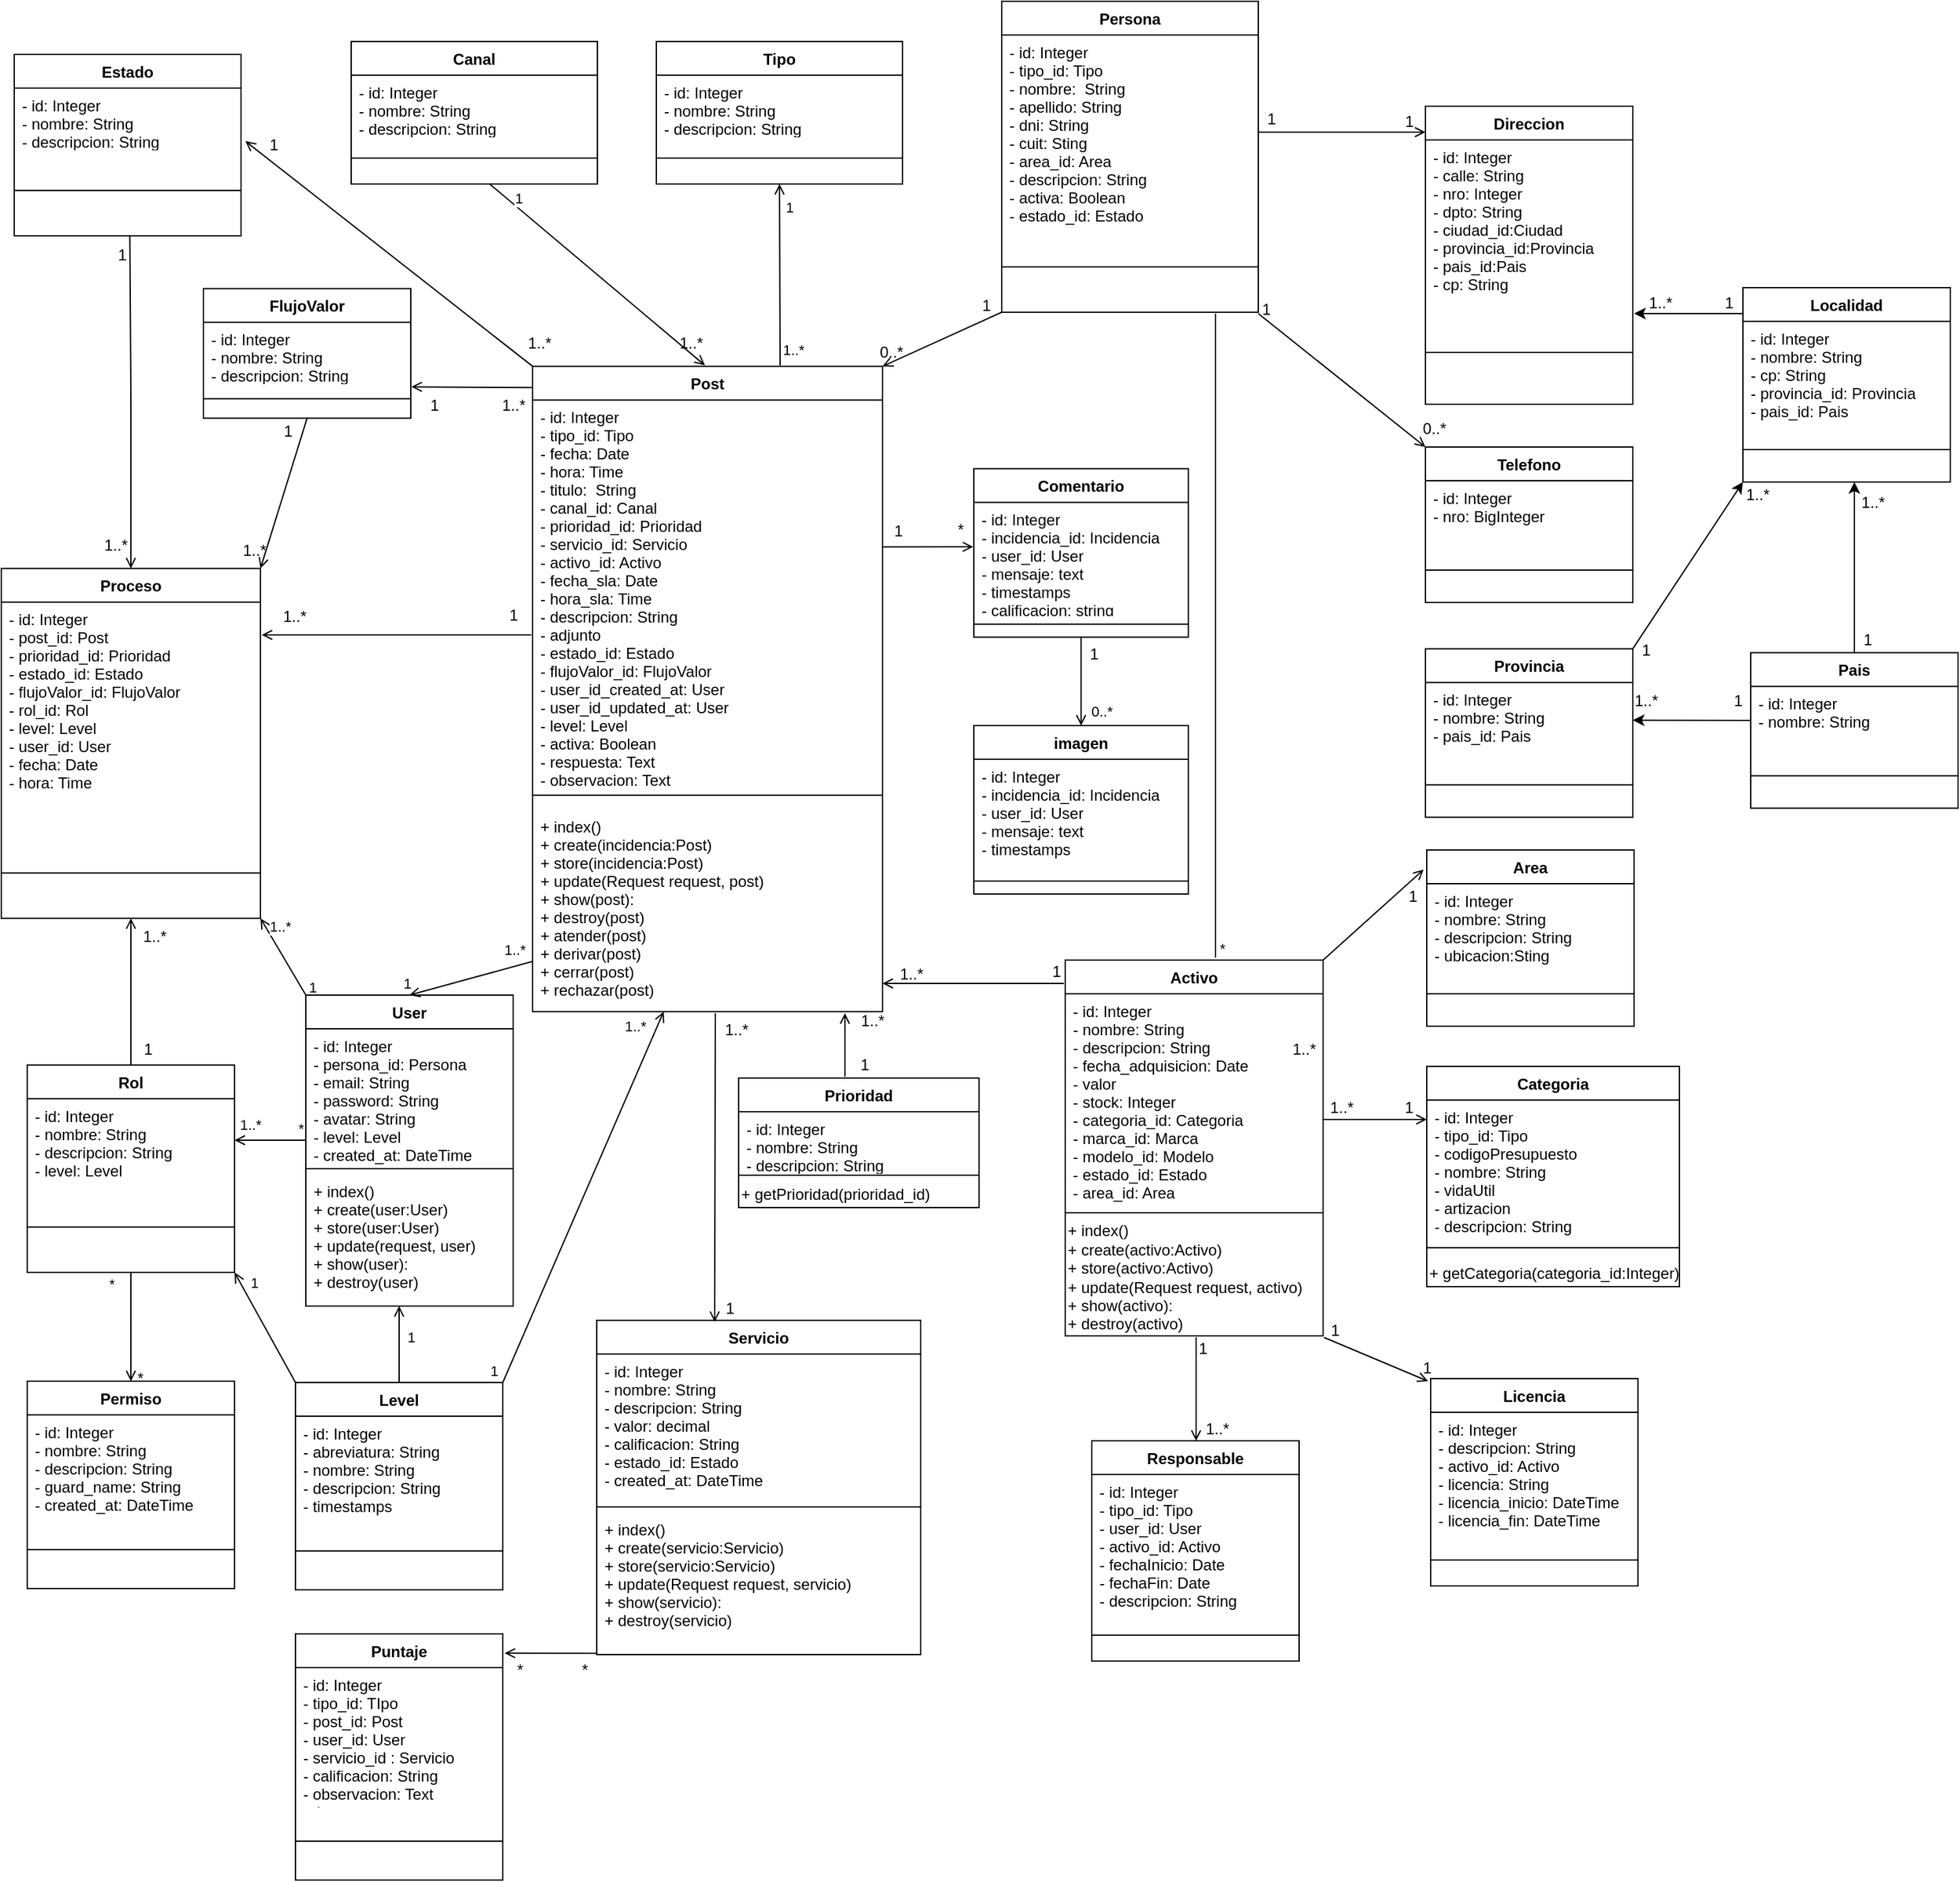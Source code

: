 <mxfile>
    <diagram id="J_rNDprV9xanQurE0vA5" name="DCD-01">
        <mxGraphModel dx="912" dy="5167" grid="1" gridSize="10" guides="1" tooltips="1" connect="1" arrows="1" fold="1" page="1" pageScale="1" pageWidth="827" pageHeight="1169" math="0" shadow="0">
            <root>
                <mxCell id="0"/>
                <mxCell id="1" parent="0"/>
                <mxCell id="97" style="edgeStyle=none;html=1;startArrow=none;startFill=0;endArrow=open;endFill=0;" parent="1" edge="1">
                    <mxGeometry relative="1" as="geometry">
                        <mxPoint x="419" y="-3212" as="sourcePoint"/>
                        <mxPoint x="211" y="-3212" as="targetPoint"/>
                    </mxGeometry>
                </mxCell>
                <mxCell id="268" style="edgeStyle=none;html=1;endArrow=open;endFill=0;" parent="1" edge="1">
                    <mxGeometry relative="1" as="geometry">
                        <mxPoint x="611" y="-3420" as="sourcePoint"/>
                        <mxPoint x="610.533" y="-3560" as="targetPoint"/>
                    </mxGeometry>
                </mxCell>
                <mxCell id="269" value="1" style="edgeLabel;html=1;align=center;verticalAlign=middle;resizable=0;points=[];" parent="268" vertex="1" connectable="0">
                    <mxGeometry x="0.684" y="-3" relative="1" as="geometry">
                        <mxPoint x="4" y="-4" as="offset"/>
                    </mxGeometry>
                </mxCell>
                <mxCell id="270" value="1..*" style="edgeLabel;html=1;align=center;verticalAlign=middle;resizable=0;points=[];" parent="268" vertex="1" connectable="0">
                    <mxGeometry x="-0.795" y="-1" relative="1" as="geometry">
                        <mxPoint x="9" y="2" as="offset"/>
                    </mxGeometry>
                </mxCell>
                <mxCell id="LPq4KFlFzI5ye4v88Ysr-248" value="Post" style="swimlane;fontStyle=1;align=center;verticalAlign=top;childLayout=stackLayout;horizontal=1;startSize=26;horizontalStack=0;resizeParent=1;resizeParentMax=0;resizeLast=0;collapsible=1;marginBottom=0;" parent="1" vertex="1">
                    <mxGeometry x="420" y="-3419.3" width="270" height="498" as="geometry"/>
                </mxCell>
                <mxCell id="LPq4KFlFzI5ye4v88Ysr-249" value="- id: Integer&#10;- tipo_id: Tipo&#10;- fecha: Date&#10;- hora: Time&#10;- titulo:  String&#10;- canal_id: Canal&#10;- prioridad_id: Prioridad&#10;- servicio_id: Servicio&#10;- activo_id: Activo&#10;- fecha_sla: Date&#10;- hora_sla: Time&#10;- descripcion: String&#10;- adjunto&#10;- estado_id: Estado&#10;- flujoValor_id: FlujoValor&#10;- user_id_created_at: User&#10;- user_id_updated_at: User&#10;- level: Level&#10;- activa: Boolean&#10;- respuesta: Text&#10;- observacion: Text&#10;&#10;&#10;." style="text;strokeColor=none;fillColor=none;align=left;verticalAlign=top;spacingLeft=4;spacingRight=4;overflow=hidden;rotatable=0;points=[[0,0.5],[1,0.5]];portConstraint=eastwest;" parent="LPq4KFlFzI5ye4v88Ysr-248" vertex="1">
                    <mxGeometry y="26" width="270" height="294" as="geometry"/>
                </mxCell>
                <mxCell id="LPq4KFlFzI5ye4v88Ysr-250" value="" style="line;strokeWidth=1;fillColor=none;align=left;verticalAlign=middle;spacingTop=-1;spacingLeft=3;spacingRight=3;rotatable=0;labelPosition=right;points=[];portConstraint=eastwest;" parent="LPq4KFlFzI5ye4v88Ysr-248" vertex="1">
                    <mxGeometry y="320" width="270" height="22" as="geometry"/>
                </mxCell>
                <mxCell id="LPq4KFlFzI5ye4v88Ysr-251" value="+ index()&#10;+ create(incidencia:Post)&#10;+ store(incidencia:Post)&#10;+ update(Request request, post)&#10;+ show(post):&#10;+ destroy(post)&#10;+ atender(post)&#10;+ derivar(post)&#10;+ cerrar(post)&#10;+ rechazar(post)" style="text;strokeColor=none;fillColor=none;align=left;verticalAlign=top;spacingLeft=4;spacingRight=4;overflow=hidden;rotatable=0;points=[[0,0.5],[1,0.5]];portConstraint=eastwest;" parent="LPq4KFlFzI5ye4v88Ysr-248" vertex="1">
                    <mxGeometry y="342" width="270" height="156" as="geometry"/>
                </mxCell>
                <mxCell id="LPq4KFlFzI5ye4v88Ysr-339" value="Persona" style="swimlane;fontStyle=1;align=center;verticalAlign=top;childLayout=stackLayout;horizontal=1;startSize=26;horizontalStack=0;resizeParent=1;resizeParentMax=0;resizeLast=0;collapsible=1;marginBottom=0;" parent="1" vertex="1">
                    <mxGeometry x="782" y="-3701" width="198" height="240" as="geometry"/>
                </mxCell>
                <mxCell id="LPq4KFlFzI5ye4v88Ysr-340" value="- id: Integer&#10;- tipo_id: Tipo&#10;- nombre:  String&#10;- apellido: String&#10;- dni: String&#10;- cuit: Sting&#10;- area_id: Area&#10;- descripcion: String&#10;- activa: Boolean&#10;- estado_id: Estado&#10;- created_at: DateTime&#10;" style="text;strokeColor=none;fillColor=none;align=left;verticalAlign=top;spacingLeft=4;spacingRight=4;overflow=hidden;rotatable=0;points=[[0,0.5],[1,0.5]];portConstraint=eastwest;" parent="LPq4KFlFzI5ye4v88Ysr-339" vertex="1">
                    <mxGeometry y="26" width="198" height="144" as="geometry"/>
                </mxCell>
                <mxCell id="LPq4KFlFzI5ye4v88Ysr-341" value="" style="line;strokeWidth=1;fillColor=none;align=left;verticalAlign=middle;spacingTop=-1;spacingLeft=3;spacingRight=3;rotatable=0;labelPosition=right;points=[];portConstraint=eastwest;" parent="LPq4KFlFzI5ye4v88Ysr-339" vertex="1">
                    <mxGeometry y="170" width="198" height="70" as="geometry"/>
                </mxCell>
                <mxCell id="220" style="edgeStyle=none;html=1;entryX=1;entryY=1;entryDx=0;entryDy=0;exitX=0;exitY=0;exitDx=0;exitDy=0;endArrow=open;endFill=0;" parent="1" source="LPq4KFlFzI5ye4v88Ysr-344" target="43" edge="1">
                    <mxGeometry relative="1" as="geometry"/>
                </mxCell>
                <mxCell id="221" value="1..*" style="edgeLabel;html=1;align=center;verticalAlign=middle;resizable=0;points=[];" parent="220" vertex="1" connectable="0">
                    <mxGeometry x="0.78" y="-1" relative="1" as="geometry">
                        <mxPoint x="10" as="offset"/>
                    </mxGeometry>
                </mxCell>
                <mxCell id="222" value="1" style="edgeLabel;html=1;align=center;verticalAlign=middle;resizable=0;points=[];" parent="220" vertex="1" connectable="0">
                    <mxGeometry x="-0.786" relative="1" as="geometry">
                        <mxPoint x="9" as="offset"/>
                    </mxGeometry>
                </mxCell>
                <mxCell id="LPq4KFlFzI5ye4v88Ysr-344" value="User" style="swimlane;fontStyle=1;align=center;verticalAlign=top;childLayout=stackLayout;horizontal=1;startSize=26;horizontalStack=0;resizeParent=1;resizeParentMax=0;resizeLast=0;collapsible=1;marginBottom=0;" parent="1" vertex="1">
                    <mxGeometry x="244.997" y="-2933.996" width="160" height="240" as="geometry"/>
                </mxCell>
                <mxCell id="LPq4KFlFzI5ye4v88Ysr-345" value="- id: Integer&#10;- persona_id: Persona&#10;- email: String&#10;- password: String&#10;- avatar: String&#10;- level: Level&#10;- created_at: DateTime" style="text;strokeColor=none;fillColor=none;align=left;verticalAlign=top;spacingLeft=4;spacingRight=4;overflow=hidden;rotatable=0;points=[[0,0.5],[1,0.5]];portConstraint=eastwest;" parent="LPq4KFlFzI5ye4v88Ysr-344" vertex="1">
                    <mxGeometry y="26" width="160" height="104" as="geometry"/>
                </mxCell>
                <mxCell id="LPq4KFlFzI5ye4v88Ysr-346" value="" style="line;strokeWidth=1;fillColor=none;align=left;verticalAlign=middle;spacingTop=-1;spacingLeft=3;spacingRight=3;rotatable=0;labelPosition=right;points=[];portConstraint=eastwest;" parent="LPq4KFlFzI5ye4v88Ysr-344" vertex="1">
                    <mxGeometry y="130" width="160" height="8" as="geometry"/>
                </mxCell>
                <mxCell id="LPq4KFlFzI5ye4v88Ysr-347" value="+ index()&#10;+ create(user:User)&#10;+ store(user:User)&#10;+ update(request, user)&#10;+ show(user):&#10;+ destroy(user)" style="text;strokeColor=none;fillColor=none;align=left;verticalAlign=top;spacingLeft=4;spacingRight=4;overflow=hidden;rotatable=0;points=[[0,0.5],[1,0.5]];portConstraint=eastwest;" parent="LPq4KFlFzI5ye4v88Ysr-344" vertex="1">
                    <mxGeometry y="138" width="160" height="102" as="geometry"/>
                </mxCell>
                <mxCell id="LPq4KFlFzI5ye4v88Ysr-348" value="Direccion" style="swimlane;fontStyle=1;align=center;verticalAlign=top;childLayout=stackLayout;horizontal=1;startSize=26;horizontalStack=0;resizeParent=1;resizeParentMax=0;resizeLast=0;collapsible=1;marginBottom=0;" parent="1" vertex="1">
                    <mxGeometry x="1109" y="-3620" width="160" height="230" as="geometry"/>
                </mxCell>
                <mxCell id="LPq4KFlFzI5ye4v88Ysr-349" value="- id: Integer&#10;- calle: String&#10;- nro: Integer&#10;- dpto: String&#10;- ciudad_id:Ciudad&#10;- provincia_id:Provincia&#10;- pais_id:Pais&#10;- cp: String&#10;" style="text;strokeColor=none;fillColor=none;align=left;verticalAlign=top;spacingLeft=4;spacingRight=4;overflow=hidden;rotatable=0;points=[[0,0.5],[1,0.5]];portConstraint=eastwest;" parent="LPq4KFlFzI5ye4v88Ysr-348" vertex="1">
                    <mxGeometry y="26" width="160" height="124" as="geometry"/>
                </mxCell>
                <mxCell id="LPq4KFlFzI5ye4v88Ysr-350" value="" style="line;strokeWidth=1;fillColor=none;align=left;verticalAlign=middle;spacingTop=-1;spacingLeft=3;spacingRight=3;rotatable=0;labelPosition=right;points=[];portConstraint=eastwest;" parent="LPq4KFlFzI5ye4v88Ysr-348" vertex="1">
                    <mxGeometry y="150" width="160" height="80" as="geometry"/>
                </mxCell>
                <mxCell id="LPq4KFlFzI5ye4v88Ysr-351" value="Telefono" style="swimlane;fontStyle=1;align=center;verticalAlign=top;childLayout=stackLayout;horizontal=1;startSize=26;horizontalStack=0;resizeParent=1;resizeParentMax=0;resizeLast=0;collapsible=1;marginBottom=0;" parent="1" vertex="1">
                    <mxGeometry x="1109" y="-3357" width="160" height="120" as="geometry"/>
                </mxCell>
                <mxCell id="LPq4KFlFzI5ye4v88Ysr-352" value="- id: Integer&#10;- nro: BigInteger&#10;" style="text;strokeColor=none;fillColor=none;align=left;verticalAlign=top;spacingLeft=4;spacingRight=4;overflow=hidden;rotatable=0;points=[[0,0.5],[1,0.5]];portConstraint=eastwest;" parent="LPq4KFlFzI5ye4v88Ysr-351" vertex="1">
                    <mxGeometry y="26" width="160" height="44" as="geometry"/>
                </mxCell>
                <mxCell id="LPq4KFlFzI5ye4v88Ysr-353" value="" style="line;strokeWidth=1;fillColor=none;align=left;verticalAlign=middle;spacingTop=-1;spacingLeft=3;spacingRight=3;rotatable=0;labelPosition=right;points=[];portConstraint=eastwest;" parent="LPq4KFlFzI5ye4v88Ysr-351" vertex="1">
                    <mxGeometry y="70" width="160" height="50" as="geometry"/>
                </mxCell>
                <mxCell id="LPq4KFlFzI5ye4v88Ysr-354" value="" style="endArrow=open;html=1;rounded=0;align=center;verticalAlign=top;endFill=0;labelBackgroundColor=none;" parent="1" edge="1">
                    <mxGeometry relative="1" as="geometry">
                        <mxPoint x="980" y="-3600" as="sourcePoint"/>
                        <mxPoint x="1109" y="-3600" as="targetPoint"/>
                    </mxGeometry>
                </mxCell>
                <mxCell id="LPq4KFlFzI5ye4v88Ysr-355" value="1" style="resizable=0;html=1;align=left;verticalAlign=top;labelBackgroundColor=none;" parent="LPq4KFlFzI5ye4v88Ysr-354" connectable="0" vertex="1">
                    <mxGeometry x="-1" relative="1" as="geometry">
                        <mxPoint x="5" y="-24" as="offset"/>
                    </mxGeometry>
                </mxCell>
                <mxCell id="LPq4KFlFzI5ye4v88Ysr-356" value="1" style="resizable=0;html=1;align=right;verticalAlign=bottom;labelBackgroundColor=none;" parent="LPq4KFlFzI5ye4v88Ysr-354" connectable="0" vertex="1">
                    <mxGeometry x="1" relative="1" as="geometry">
                        <mxPoint x="-9" as="offset"/>
                    </mxGeometry>
                </mxCell>
                <mxCell id="LPq4KFlFzI5ye4v88Ysr-357" style="edgeStyle=none;html=1;endArrow=open;endFill=0;entryX=0;entryY=0;entryDx=0;entryDy=0;" parent="1" target="LPq4KFlFzI5ye4v88Ysr-351" edge="1">
                    <mxGeometry relative="1" as="geometry">
                        <mxPoint x="1106.997" y="-3203.296" as="targetPoint"/>
                        <mxPoint x="980" y="-3460" as="sourcePoint"/>
                    </mxGeometry>
                </mxCell>
                <mxCell id="LPq4KFlFzI5ye4v88Ysr-358" value="0..*" style="resizable=0;html=1;align=right;verticalAlign=bottom;labelBackgroundColor=none;" parent="1" connectable="0" vertex="1">
                    <mxGeometry x="1229.997" y="-3508.296" as="geometry">
                        <mxPoint x="-104" y="146" as="offset"/>
                    </mxGeometry>
                </mxCell>
                <mxCell id="LPq4KFlFzI5ye4v88Ysr-359" value="1" style="resizable=0;html=1;align=left;verticalAlign=top;labelBackgroundColor=none;" parent="1" connectable="0" vertex="1">
                    <mxGeometry x="980.997" y="-3477" as="geometry"/>
                </mxCell>
                <mxCell id="2" value="" style="edgeStyle=none;html=1;endArrow=none;endFill=0;exitX=1;exitY=0;exitDx=0;exitDy=0;entryX=0;entryY=1;entryDx=0;entryDy=0;startArrow=open;startFill=0;" parent="1" source="LPq4KFlFzI5ye4v88Ysr-248" target="LPq4KFlFzI5ye4v88Ysr-339" edge="1">
                    <mxGeometry relative="1" as="geometry">
                        <mxPoint x="690" y="-3397" as="sourcePoint"/>
                        <mxPoint x="780.614" y="-3473.568" as="targetPoint"/>
                    </mxGeometry>
                </mxCell>
                <mxCell id="3" value="0..*" style="resizable=0;html=1;align=left;verticalAlign=top;labelBackgroundColor=none;" parent="1" connectable="0" vertex="1">
                    <mxGeometry x="989.997" y="-3432.3" as="geometry">
                        <mxPoint x="-304" y="-12" as="offset"/>
                    </mxGeometry>
                </mxCell>
                <mxCell id="4" value="1" style="resizable=0;html=1;align=left;verticalAlign=top;labelBackgroundColor=none;" parent="1" connectable="0" vertex="1">
                    <mxGeometry x="1068.997" y="-3468" as="geometry">
                        <mxPoint x="-304" y="-12" as="offset"/>
                    </mxGeometry>
                </mxCell>
                <mxCell id="48" style="edgeStyle=none;html=1;endArrow=open;endFill=0;" parent="1" edge="1">
                    <mxGeometry relative="1" as="geometry">
                        <mxPoint x="386.867" y="-3560" as="sourcePoint"/>
                        <mxPoint x="553" y="-3420" as="targetPoint"/>
                    </mxGeometry>
                </mxCell>
                <mxCell id="5" value="Canal" style="swimlane;fontStyle=1;align=center;verticalAlign=top;childLayout=stackLayout;horizontal=1;startSize=26;horizontalStack=0;resizeParent=1;resizeParentMax=0;resizeLast=0;collapsible=1;marginBottom=0;" parent="1" vertex="1">
                    <mxGeometry x="280" y="-3670" width="190" height="110" as="geometry"/>
                </mxCell>
                <mxCell id="6" value="- id: Integer&#10;- nombre: String&#10;- descripcion: String" style="text;strokeColor=none;fillColor=none;align=left;verticalAlign=top;spacingLeft=4;spacingRight=4;overflow=hidden;rotatable=0;points=[[0,0.5],[1,0.5]];portConstraint=eastwest;" parent="5" vertex="1">
                    <mxGeometry y="26" width="190" height="44" as="geometry"/>
                </mxCell>
                <mxCell id="7" value="" style="line;strokeWidth=1;fillColor=none;align=left;verticalAlign=middle;spacingTop=-1;spacingLeft=3;spacingRight=3;rotatable=0;labelPosition=right;points=[];portConstraint=eastwest;" parent="5" vertex="1">
                    <mxGeometry y="70" width="190" height="40" as="geometry"/>
                </mxCell>
                <mxCell id="9" value="Servicio" style="swimlane;fontStyle=1;align=center;verticalAlign=top;childLayout=stackLayout;horizontal=1;startSize=26;horizontalStack=0;resizeParent=1;resizeParentMax=0;resizeLast=0;collapsible=1;marginBottom=0;" parent="1" vertex="1">
                    <mxGeometry x="469.5" y="-2683" width="250" height="258" as="geometry"/>
                </mxCell>
                <mxCell id="10" value="- id: Integer&#10;- nombre: String&#10;- descripcion: String&#10;- valor: decimal&#10;- calificacion: String&#10;- estado_id: Estado&#10;- created_at: DateTime&#10;" style="text;strokeColor=none;fillColor=none;align=left;verticalAlign=top;spacingLeft=4;spacingRight=4;overflow=hidden;rotatable=0;points=[[0,0.5],[1,0.5]];portConstraint=eastwest;" parent="9" vertex="1">
                    <mxGeometry y="26" width="250" height="114" as="geometry"/>
                </mxCell>
                <mxCell id="11" value="" style="line;strokeWidth=1;fillColor=none;align=left;verticalAlign=middle;spacingTop=-1;spacingLeft=3;spacingRight=3;rotatable=0;labelPosition=right;points=[];portConstraint=eastwest;" parent="9" vertex="1">
                    <mxGeometry y="140" width="250" height="8" as="geometry"/>
                </mxCell>
                <mxCell id="12" value="+ index()&#10;+ create(servicio:Servicio)&#10;+ store(servicio:Servicio)&#10;+ update(Request request, servicio)&#10;+ show(servicio):&#10;+ destroy(servicio)" style="text;strokeColor=none;fillColor=none;align=left;verticalAlign=top;spacingLeft=4;spacingRight=4;overflow=hidden;rotatable=0;points=[[0,0.5],[1,0.5]];portConstraint=eastwest;" parent="9" vertex="1">
                    <mxGeometry y="148" width="250" height="110" as="geometry"/>
                </mxCell>
                <mxCell id="54" style="edgeStyle=none;html=1;endArrow=open;endFill=0;" parent="1" edge="1">
                    <mxGeometry relative="1" as="geometry">
                        <mxPoint x="661" y="-2871" as="sourcePoint"/>
                        <mxPoint x="661" y="-2920" as="targetPoint"/>
                    </mxGeometry>
                </mxCell>
                <mxCell id="13" value="Prioridad" style="swimlane;fontStyle=1;align=center;verticalAlign=top;childLayout=stackLayout;horizontal=1;startSize=26;horizontalStack=0;resizeParent=1;resizeParentMax=0;resizeLast=0;collapsible=1;marginBottom=0;" parent="1" vertex="1">
                    <mxGeometry x="579" y="-2870" width="185.5" height="100" as="geometry"/>
                </mxCell>
                <mxCell id="14" value="- id: Integer&#10;- nombre: String&#10;- descripcion: String" style="text;strokeColor=none;fillColor=none;align=left;verticalAlign=top;spacingLeft=4;spacingRight=4;overflow=hidden;rotatable=0;points=[[0,0.5],[1,0.5]];portConstraint=eastwest;" parent="13" vertex="1">
                    <mxGeometry y="26" width="185.5" height="44" as="geometry"/>
                </mxCell>
                <mxCell id="15" value="" style="line;strokeWidth=1;fillColor=none;align=left;verticalAlign=middle;spacingTop=-1;spacingLeft=3;spacingRight=3;rotatable=0;labelPosition=right;points=[];portConstraint=eastwest;" parent="13" vertex="1">
                    <mxGeometry y="70" width="185.5" height="10" as="geometry"/>
                </mxCell>
                <mxCell id="144" value="&lt;span&gt;+ getPrioridad(prioridad_id)&lt;/span&gt;" style="text;html=1;align=left;verticalAlign=middle;resizable=0;points=[];autosize=1;strokeColor=none;fillColor=none;" parent="13" vertex="1">
                    <mxGeometry y="80" width="185.5" height="20" as="geometry"/>
                </mxCell>
                <mxCell id="110" style="edgeStyle=none;html=1;startArrow=none;startFill=0;endArrow=open;endFill=0;exitX=0.5;exitY=0;exitDx=0;exitDy=0;" parent="1" source="22" target="45" edge="1">
                    <mxGeometry relative="1" as="geometry">
                        <mxPoint x="114" y="-2930" as="sourcePoint"/>
                        <mxPoint x="113.997" y="-3123.296" as="targetPoint"/>
                    </mxGeometry>
                </mxCell>
                <mxCell id="218" value="*" style="edgeStyle=none;html=1;startArrow=none;startFill=0;endArrow=open;endFill=0;exitX=0.5;exitY=1;exitDx=0;exitDy=0;" parent="1" source="22" edge="1">
                    <mxGeometry x="-0.771" y="-15" relative="1" as="geometry">
                        <mxPoint x="110" y="-2730" as="sourcePoint"/>
                        <mxPoint x="110" y="-2636" as="targetPoint"/>
                        <mxPoint y="-1" as="offset"/>
                    </mxGeometry>
                </mxCell>
                <mxCell id="219" value="*" style="edgeLabel;html=1;align=center;verticalAlign=middle;resizable=0;points=[];fontSize=12;" parent="218" vertex="1" connectable="0">
                    <mxGeometry x="0.39" y="3" relative="1" as="geometry">
                        <mxPoint x="4" y="23" as="offset"/>
                    </mxGeometry>
                </mxCell>
                <mxCell id="22" value="Rol" style="swimlane;fontStyle=1;align=center;verticalAlign=top;childLayout=stackLayout;horizontal=1;startSize=26;horizontalStack=0;resizeParent=1;resizeParentMax=0;resizeLast=0;collapsible=1;marginBottom=0;" parent="1" vertex="1">
                    <mxGeometry x="29.997" y="-2879.996" width="160" height="160" as="geometry"/>
                </mxCell>
                <mxCell id="23" value="- id: Integer&#10;- nombre: String&#10;- descripcion: String&#10;- level: Level" style="text;strokeColor=none;fillColor=none;align=left;verticalAlign=top;spacingLeft=4;spacingRight=4;overflow=hidden;rotatable=0;points=[[0,0.5],[1,0.5]];portConstraint=eastwest;" parent="22" vertex="1">
                    <mxGeometry y="26" width="160" height="64" as="geometry"/>
                </mxCell>
                <mxCell id="24" value="" style="line;strokeWidth=1;fillColor=none;align=left;verticalAlign=middle;spacingTop=-1;spacingLeft=3;spacingRight=3;rotatable=0;labelPosition=right;points=[];portConstraint=eastwest;" parent="22" vertex="1">
                    <mxGeometry y="90" width="160" height="70" as="geometry"/>
                </mxCell>
                <mxCell id="104" style="edgeStyle=none;html=1;startArrow=none;startFill=0;endArrow=open;endFill=0;entryX=0.5;entryY=0;entryDx=0;entryDy=0;" parent="1" target="43" edge="1">
                    <mxGeometry relative="1" as="geometry">
                        <mxPoint x="109.196" y="-3519.996" as="sourcePoint"/>
                        <mxPoint x="106.259" y="-3263.3" as="targetPoint"/>
                        <Array as="points">
                            <mxPoint x="110" y="-3400"/>
                        </Array>
                    </mxGeometry>
                </mxCell>
                <mxCell id="25" value="Estado" style="swimlane;fontStyle=1;align=center;verticalAlign=top;childLayout=stackLayout;horizontal=1;startSize=26;horizontalStack=0;resizeParent=1;resizeParentMax=0;resizeLast=0;collapsible=1;marginBottom=0;" parent="1" vertex="1">
                    <mxGeometry x="20" y="-3660" width="175" height="140" as="geometry"/>
                </mxCell>
                <mxCell id="26" value="- id: Integer&#10;- nombre: String&#10;- descripcion: String" style="text;strokeColor=none;fillColor=none;align=left;verticalAlign=top;spacingLeft=4;spacingRight=4;overflow=hidden;rotatable=0;points=[[0,0.5],[1,0.5]];portConstraint=eastwest;" parent="25" vertex="1">
                    <mxGeometry y="26" width="175" height="44" as="geometry"/>
                </mxCell>
                <mxCell id="27" value="" style="line;strokeWidth=1;fillColor=none;align=left;verticalAlign=middle;spacingTop=-1;spacingLeft=3;spacingRight=3;rotatable=0;labelPosition=right;points=[];portConstraint=eastwest;" parent="25" vertex="1">
                    <mxGeometry y="70" width="175" height="70" as="geometry"/>
                </mxCell>
                <mxCell id="103" style="edgeStyle=none;html=1;entryX=1;entryY=0;entryDx=0;entryDy=0;startArrow=none;startFill=0;endArrow=open;endFill=0;exitX=0.5;exitY=1;exitDx=0;exitDy=0;" parent="1" source="28" target="43" edge="1">
                    <mxGeometry relative="1" as="geometry">
                        <mxPoint x="290" y="-3339" as="sourcePoint"/>
                    </mxGeometry>
                </mxCell>
                <mxCell id="28" value="FlujoValor" style="swimlane;fontStyle=1;align=center;verticalAlign=top;childLayout=stackLayout;horizontal=1;startSize=26;horizontalStack=0;resizeParent=1;resizeParentMax=0;resizeLast=0;collapsible=1;marginBottom=0;" parent="1" vertex="1">
                    <mxGeometry x="165.997" y="-3479.296" width="160" height="100" as="geometry"/>
                </mxCell>
                <mxCell id="29" value="- id: Integer&#10;- nombre: String&#10;- descripcion: String" style="text;strokeColor=none;fillColor=none;align=left;verticalAlign=top;spacingLeft=4;spacingRight=4;overflow=hidden;rotatable=0;points=[[0,0.5],[1,0.5]];portConstraint=eastwest;" parent="28" vertex="1">
                    <mxGeometry y="26" width="160" height="44" as="geometry"/>
                </mxCell>
                <mxCell id="30" value="" style="line;strokeWidth=1;fillColor=none;align=left;verticalAlign=middle;spacingTop=-1;spacingLeft=3;spacingRight=3;rotatable=0;labelPosition=right;points=[];portConstraint=eastwest;" parent="28" vertex="1">
                    <mxGeometry y="70" width="160" height="30" as="geometry"/>
                </mxCell>
                <mxCell id="43" value="Proceso" style="swimlane;fontStyle=1;align=center;verticalAlign=top;childLayout=stackLayout;horizontal=1;startSize=26;horizontalStack=0;resizeParent=1;resizeParentMax=0;resizeLast=0;collapsible=1;marginBottom=0;" parent="1" vertex="1">
                    <mxGeometry x="10" y="-3263.3" width="200" height="270" as="geometry"/>
                </mxCell>
                <mxCell id="44" value="- id: Integer&#10;- post_id: Post&#10;- prioridad_id: Prioridad&#10;- estado_id: Estado&#10;- flujoValor_id: FlujoValor&#10;- rol_id: Rol&#10;- level: Level&#10;- user_id: User&#10;- fecha: Date&#10;- hora: Time&#10;" style="text;strokeColor=none;fillColor=none;align=left;verticalAlign=top;spacingLeft=4;spacingRight=4;overflow=hidden;rotatable=0;points=[[0,0.5],[1,0.5]];portConstraint=eastwest;" parent="43" vertex="1">
                    <mxGeometry y="26" width="200" height="174" as="geometry"/>
                </mxCell>
                <mxCell id="45" value="" style="line;strokeWidth=1;fillColor=none;align=left;verticalAlign=middle;spacingTop=-1;spacingLeft=3;spacingRight=3;rotatable=0;labelPosition=right;points=[];portConstraint=eastwest;" parent="43" vertex="1">
                    <mxGeometry y="200" width="200" height="70" as="geometry"/>
                </mxCell>
                <mxCell id="50" value="1" style="edgeLabel;html=1;align=center;verticalAlign=middle;resizable=0;points=[];" parent="1" vertex="1" connectable="0">
                    <mxGeometry x="408" y="-3542.001" as="geometry">
                        <mxPoint x="1" y="-7" as="offset"/>
                    </mxGeometry>
                </mxCell>
                <mxCell id="51" value="1..*" style="text;html=1;align=center;verticalAlign=middle;resizable=0;points=[];autosize=1;strokeColor=none;fillColor=none;" parent="1" vertex="1">
                    <mxGeometry x="527" y="-3447" width="30" height="20" as="geometry"/>
                </mxCell>
                <mxCell id="56" value="1..*" style="text;html=1;align=center;verticalAlign=middle;resizable=0;points=[];autosize=1;strokeColor=none;fillColor=none;" parent="1" vertex="1">
                    <mxGeometry x="667" y="-2924" width="30" height="20" as="geometry"/>
                </mxCell>
                <mxCell id="60" value="1" style="text;html=1;align=center;verticalAlign=middle;resizable=0;points=[];autosize=1;strokeColor=none;fillColor=none;" parent="1" vertex="1">
                    <mxGeometry x="665.75" y="-2890" width="20" height="20" as="geometry"/>
                </mxCell>
                <mxCell id="85" style="edgeStyle=none;html=1;startArrow=none;startFill=0;endArrow=open;endFill=0;exitX=-0.002;exitY=0.033;exitDx=0;exitDy=0;exitPerimeter=0;entryX=1.003;entryY=1.133;entryDx=0;entryDy=0;entryPerimeter=0;" parent="1" source="LPq4KFlFzI5ye4v88Ysr-248" target="29" edge="1">
                    <mxGeometry relative="1" as="geometry">
                        <mxPoint x="460" y="-3402" as="sourcePoint"/>
                        <mxPoint x="330" y="-3402" as="targetPoint"/>
                    </mxGeometry>
                </mxCell>
                <mxCell id="86" value="1" style="text;html=1;align=center;verticalAlign=middle;resizable=0;points=[];autosize=1;strokeColor=none;fillColor=none;" parent="1" vertex="1">
                    <mxGeometry x="334" y="-3399.3" width="20" height="20" as="geometry"/>
                </mxCell>
                <mxCell id="89" value="1..*" style="text;html=1;align=center;verticalAlign=middle;resizable=0;points=[];autosize=1;strokeColor=none;fillColor=none;" parent="1" vertex="1">
                    <mxGeometry x="390" y="-3399.3" width="30" height="20" as="geometry"/>
                </mxCell>
                <mxCell id="91" style="edgeStyle=none;html=1;entryX=1.019;entryY=0.93;entryDx=0;entryDy=0;entryPerimeter=0;startArrow=none;startFill=0;endArrow=open;endFill=0;exitX=0;exitY=0;exitDx=0;exitDy=0;" parent="1" source="LPq4KFlFzI5ye4v88Ysr-248" target="26" edge="1">
                    <mxGeometry relative="1" as="geometry"/>
                </mxCell>
                <mxCell id="92" value="1" style="text;html=1;align=center;verticalAlign=middle;resizable=0;points=[];autosize=1;strokeColor=none;fillColor=none;" parent="1" vertex="1">
                    <mxGeometry x="210" y="-3600" width="20" height="20" as="geometry"/>
                </mxCell>
                <mxCell id="93" value="1..*" style="text;html=1;align=center;verticalAlign=middle;resizable=0;points=[];autosize=1;strokeColor=none;fillColor=none;" parent="1" vertex="1">
                    <mxGeometry x="410" y="-3447" width="30" height="20" as="geometry"/>
                </mxCell>
                <mxCell id="95" value="1" style="text;html=1;align=center;verticalAlign=middle;resizable=0;points=[];autosize=1;strokeColor=none;fillColor=none;" parent="1" vertex="1">
                    <mxGeometry x="113" y="-2902" width="20" height="20" as="geometry"/>
                </mxCell>
                <mxCell id="98" value="1..*" style="text;html=1;align=center;verticalAlign=middle;resizable=0;points=[];autosize=1;strokeColor=none;fillColor=none;" parent="1" vertex="1">
                    <mxGeometry x="221" y="-3236" width="30" height="20" as="geometry"/>
                </mxCell>
                <mxCell id="101" value="1" style="text;html=1;align=center;verticalAlign=middle;resizable=0;points=[];autosize=1;strokeColor=none;fillColor=none;" parent="1" vertex="1">
                    <mxGeometry x="395" y="-3237" width="20" height="20" as="geometry"/>
                </mxCell>
                <mxCell id="105" value="1" style="text;html=1;align=center;verticalAlign=middle;resizable=0;points=[];autosize=1;strokeColor=none;fillColor=none;" parent="1" vertex="1">
                    <mxGeometry x="221" y="-3379.3" width="20" height="20" as="geometry"/>
                </mxCell>
                <mxCell id="106" value="1..*" style="text;html=1;align=center;verticalAlign=middle;resizable=0;points=[];autosize=1;strokeColor=none;fillColor=none;" parent="1" vertex="1">
                    <mxGeometry x="190" y="-3287" width="30" height="20" as="geometry"/>
                </mxCell>
                <mxCell id="107" value="1" style="text;html=1;align=center;verticalAlign=middle;resizable=0;points=[];autosize=1;strokeColor=none;fillColor=none;" parent="1" vertex="1">
                    <mxGeometry x="93" y="-3515" width="20" height="20" as="geometry"/>
                </mxCell>
                <mxCell id="109" value="1..*" style="text;html=1;align=center;verticalAlign=middle;resizable=0;points=[];autosize=1;strokeColor=none;fillColor=none;" parent="1" vertex="1">
                    <mxGeometry x="83" y="-3291" width="30" height="20" as="geometry"/>
                </mxCell>
                <mxCell id="111" value="1..*" style="text;html=1;align=center;verticalAlign=middle;resizable=0;points=[];autosize=1;strokeColor=none;fillColor=none;" parent="1" vertex="1">
                    <mxGeometry x="113" y="-2989" width="30" height="20" as="geometry"/>
                </mxCell>
                <mxCell id="286" style="edgeStyle=none;html=1;endArrow=none;endFill=0;" parent="1" edge="1">
                    <mxGeometry relative="1" as="geometry">
                        <mxPoint x="947" y="-3460" as="targetPoint"/>
                        <mxPoint x="947" y="-2963" as="sourcePoint"/>
                    </mxGeometry>
                </mxCell>
                <mxCell id="289" value="*" style="edgeLabel;html=1;align=center;verticalAlign=middle;resizable=0;points=[];" parent="286" vertex="1" connectable="0">
                    <mxGeometry x="-0.887" y="-2" relative="1" as="geometry">
                        <mxPoint x="3" y="21" as="offset"/>
                    </mxGeometry>
                </mxCell>
                <mxCell id="6-9yLFAoSSbjaqC_djPv-158" value="Activo" style="swimlane;fontStyle=1;align=center;verticalAlign=top;childLayout=stackLayout;horizontal=1;startSize=26;horizontalStack=0;resizeParent=1;resizeParentMax=0;resizeLast=0;collapsible=1;marginBottom=0;" parent="1" vertex="1">
                    <mxGeometry x="831" y="-2961" width="199" height="290" as="geometry"/>
                </mxCell>
                <mxCell id="6-9yLFAoSSbjaqC_djPv-159" value="- id: Integer&#10;- nombre: String&#10;- descripcion: String&#10;- fecha_adquisicion: Date&#10;- valor&#10;- stock: Integer&#10;- categoria_id: Categoria&#10;- marca_id: Marca&#10;- modelo_id: Modelo&#10;- estado_id: Estado&#10;- area_id: Area" style="text;strokeColor=none;fillColor=none;align=left;verticalAlign=top;spacingLeft=4;spacingRight=4;overflow=hidden;rotatable=0;points=[[0,0.5],[1,0.5]];portConstraint=eastwest;" parent="6-9yLFAoSSbjaqC_djPv-158" vertex="1">
                    <mxGeometry y="26" width="199" height="164" as="geometry"/>
                </mxCell>
                <mxCell id="6-9yLFAoSSbjaqC_djPv-160" value="" style="line;strokeWidth=1;fillColor=none;align=left;verticalAlign=middle;spacingTop=-1;spacingLeft=3;spacingRight=3;rotatable=0;labelPosition=right;points=[];portConstraint=eastwest;" parent="6-9yLFAoSSbjaqC_djPv-158" vertex="1">
                    <mxGeometry y="190" width="199" height="10" as="geometry"/>
                </mxCell>
                <mxCell id="6-9yLFAoSSbjaqC_djPv-161" value="" style="edgeStyle=none;html=1;" parent="6-9yLFAoSSbjaqC_djPv-158" source="6-9yLFAoSSbjaqC_djPv-162" target="6-9yLFAoSSbjaqC_djPv-160" edge="1">
                    <mxGeometry relative="1" as="geometry"/>
                </mxCell>
                <mxCell id="6-9yLFAoSSbjaqC_djPv-162" value="&lt;span&gt;+&amp;nbsp;index()&lt;/span&gt;&lt;br style=&quot;padding: 0px ; margin: 0px&quot;&gt;&lt;span&gt;+ create(activo:Activo)&lt;/span&gt;&lt;br style=&quot;padding: 0px ; margin: 0px&quot;&gt;&lt;span&gt;+ store(&lt;/span&gt;activo:Activo&lt;span&gt;)&lt;/span&gt;&lt;br style=&quot;padding: 0px ; margin: 0px&quot;&gt;&lt;span&gt;+ update(Request request, activo)&lt;/span&gt;&lt;br style=&quot;padding: 0px ; margin: 0px&quot;&gt;&lt;span&gt;+ show(activo):&lt;/span&gt;&lt;br style=&quot;padding: 0px ; margin: 0px&quot;&gt;&lt;span&gt;+ destroy(activo)&lt;/span&gt;" style="text;html=1;align=left;verticalAlign=middle;resizable=0;points=[];autosize=1;strokeColor=none;fillColor=none;" parent="6-9yLFAoSSbjaqC_djPv-158" vertex="1">
                    <mxGeometry y="200" width="199" height="90" as="geometry"/>
                </mxCell>
                <mxCell id="6-9yLFAoSSbjaqC_djPv-163" style="edgeStyle=none;html=1;startArrow=open;startFill=0;endArrow=none;endFill=0;" parent="1" edge="1">
                    <mxGeometry relative="1" as="geometry">
                        <mxPoint x="1110" y="-2838" as="sourcePoint"/>
                        <mxPoint x="1030" y="-2838" as="targetPoint"/>
                    </mxGeometry>
                </mxCell>
                <mxCell id="250" value="1" style="edgeLabel;html=1;align=center;verticalAlign=middle;resizable=0;points=[];fontSize=12;" parent="6-9yLFAoSSbjaqC_djPv-163" vertex="1" connectable="0">
                    <mxGeometry x="-0.615" y="-4" relative="1" as="geometry">
                        <mxPoint x="1" y="-5" as="offset"/>
                    </mxGeometry>
                </mxCell>
                <mxCell id="261" value="1..*" style="edgeLabel;html=1;align=center;verticalAlign=middle;resizable=0;points=[];fontSize=12;" parent="6-9yLFAoSSbjaqC_djPv-163" vertex="1" connectable="0">
                    <mxGeometry x="0.574" y="1" relative="1" as="geometry">
                        <mxPoint x="-3" y="-10" as="offset"/>
                    </mxGeometry>
                </mxCell>
                <mxCell id="6-9yLFAoSSbjaqC_djPv-164" value="Categoria" style="swimlane;fontStyle=1;align=center;verticalAlign=top;childLayout=stackLayout;horizontal=1;startSize=26;horizontalStack=0;resizeParent=1;resizeParentMax=0;resizeLast=0;collapsible=1;marginBottom=0;" parent="1" vertex="1">
                    <mxGeometry x="1110" y="-2879" width="195" height="170" as="geometry"/>
                </mxCell>
                <mxCell id="6-9yLFAoSSbjaqC_djPv-165" value="- id: Integer&#10;- tipo_id: Tipo&#10;- codigoPresupuesto&#10;- nombre: String&#10;- vidaUtil&#10;- artizacion&#10;- descripcion: String" style="text;strokeColor=none;fillColor=none;align=left;verticalAlign=top;spacingLeft=4;spacingRight=4;overflow=hidden;rotatable=0;points=[[0,0.5],[1,0.5]];portConstraint=eastwest;" parent="6-9yLFAoSSbjaqC_djPv-164" vertex="1">
                    <mxGeometry y="26" width="195" height="104" as="geometry"/>
                </mxCell>
                <mxCell id="6-9yLFAoSSbjaqC_djPv-166" value="" style="line;strokeWidth=1;fillColor=none;align=left;verticalAlign=middle;spacingTop=-1;spacingLeft=3;spacingRight=3;rotatable=0;labelPosition=right;points=[];portConstraint=eastwest;" parent="6-9yLFAoSSbjaqC_djPv-164" vertex="1">
                    <mxGeometry y="130" width="195" height="20" as="geometry"/>
                </mxCell>
                <mxCell id="6-9yLFAoSSbjaqC_djPv-167" value="&lt;span style=&quot;text-align: left&quot;&gt;+ getCategoria(categoria_id:Integer)&lt;/span&gt;" style="text;html=1;align=center;verticalAlign=middle;resizable=0;points=[];autosize=1;strokeColor=none;fillColor=none;" parent="6-9yLFAoSSbjaqC_djPv-164" vertex="1">
                    <mxGeometry y="150" width="195" height="20" as="geometry"/>
                </mxCell>
                <mxCell id="6-9yLFAoSSbjaqC_djPv-178" value="Licencia" style="swimlane;fontStyle=1;align=center;verticalAlign=top;childLayout=stackLayout;horizontal=1;startSize=26;horizontalStack=0;resizeParent=1;resizeParentMax=0;resizeLast=0;collapsible=1;marginBottom=0;" parent="1" vertex="1">
                    <mxGeometry x="1113" y="-2638" width="160" height="160" as="geometry"/>
                </mxCell>
                <mxCell id="6-9yLFAoSSbjaqC_djPv-179" value="- id: Integer&#10;- descripcion: String&#10;- activo_id: Activo&#10;- licencia: String&#10;- licencia_inicio: DateTime&#10;- licencia_fin: DateTime" style="text;strokeColor=none;fillColor=none;align=left;verticalAlign=top;spacingLeft=4;spacingRight=4;overflow=hidden;rotatable=0;points=[[0,0.5],[1,0.5]];portConstraint=eastwest;" parent="6-9yLFAoSSbjaqC_djPv-178" vertex="1">
                    <mxGeometry y="26" width="160" height="94" as="geometry"/>
                </mxCell>
                <mxCell id="6-9yLFAoSSbjaqC_djPv-180" value="" style="line;strokeWidth=1;fillColor=none;align=left;verticalAlign=middle;spacingTop=-1;spacingLeft=3;spacingRight=3;rotatable=0;labelPosition=right;points=[];portConstraint=eastwest;" parent="6-9yLFAoSSbjaqC_djPv-178" vertex="1">
                    <mxGeometry y="120" width="160" height="40" as="geometry"/>
                </mxCell>
                <mxCell id="6-9yLFAoSSbjaqC_djPv-195" value="1..*" style="text;html=1;align=center;verticalAlign=middle;resizable=0;points=[];autosize=1;strokeColor=none;fillColor=none;" parent="1" vertex="1">
                    <mxGeometry x="933" y="-2609" width="30" height="20" as="geometry"/>
                </mxCell>
                <mxCell id="6-9yLFAoSSbjaqC_djPv-200" style="edgeStyle=none;html=1;endArrow=open;endFill=0;entryX=0.364;entryY=0.005;entryDx=0;entryDy=0;entryPerimeter=0;" parent="1" target="9" edge="1">
                    <mxGeometry relative="1" as="geometry">
                        <mxPoint x="561" y="-2920" as="sourcePoint"/>
                        <mxPoint x="561" y="-2687" as="targetPoint"/>
                    </mxGeometry>
                </mxCell>
                <mxCell id="249" value="1" style="edgeLabel;html=1;align=center;verticalAlign=middle;resizable=0;points=[];fontSize=12;" parent="6-9yLFAoSSbjaqC_djPv-200" vertex="1" connectable="0">
                    <mxGeometry x="0.796" y="4" relative="1" as="geometry">
                        <mxPoint x="7" y="14" as="offset"/>
                    </mxGeometry>
                </mxCell>
                <mxCell id="6-9yLFAoSSbjaqC_djPv-204" value="1..*" style="text;html=1;align=center;verticalAlign=middle;resizable=0;points=[];autosize=1;strokeColor=none;fillColor=none;" parent="1" vertex="1">
                    <mxGeometry x="562" y="-2916.7" width="30" height="20" as="geometry"/>
                </mxCell>
                <mxCell id="6-9yLFAoSSbjaqC_djPv-229" style="edgeStyle=none;html=1;" parent="1" edge="1">
                    <mxGeometry relative="1" as="geometry">
                        <mxPoint x="1360" y="-3460" as="sourcePoint"/>
                        <mxPoint x="1270" y="-3460" as="targetPoint"/>
                    </mxGeometry>
                </mxCell>
                <mxCell id="6-9yLFAoSSbjaqC_djPv-211" value="Localidad" style="swimlane;fontStyle=1;align=center;verticalAlign=top;childLayout=stackLayout;horizontal=1;startSize=26;horizontalStack=0;resizeParent=1;resizeParentMax=0;resizeLast=0;collapsible=1;marginBottom=0;" parent="1" vertex="1">
                    <mxGeometry x="1354" y="-3480" width="160" height="150" as="geometry"/>
                </mxCell>
                <mxCell id="6-9yLFAoSSbjaqC_djPv-212" value="- id: Integer&#10;- nombre: String&#10;- cp: String&#10;- provincia_id: Provincia&#10;- pais_id: Pais&#10;" style="text;strokeColor=none;fillColor=none;align=left;verticalAlign=top;spacingLeft=4;spacingRight=4;overflow=hidden;rotatable=0;points=[[0,0.5],[1,0.5]];portConstraint=eastwest;" parent="6-9yLFAoSSbjaqC_djPv-211" vertex="1">
                    <mxGeometry y="26" width="160" height="74" as="geometry"/>
                </mxCell>
                <mxCell id="6-9yLFAoSSbjaqC_djPv-213" value="" style="line;strokeWidth=1;fillColor=none;align=left;verticalAlign=middle;spacingTop=-1;spacingLeft=3;spacingRight=3;rotatable=0;labelPosition=right;points=[];portConstraint=eastwest;" parent="6-9yLFAoSSbjaqC_djPv-211" vertex="1">
                    <mxGeometry y="100" width="160" height="50" as="geometry"/>
                </mxCell>
                <mxCell id="6-9yLFAoSSbjaqC_djPv-220" value="" style="edgeStyle=none;html=1;exitX=1;exitY=0;exitDx=0;exitDy=0;entryX=0;entryY=1;entryDx=0;entryDy=0;" parent="1" source="6-9yLFAoSSbjaqC_djPv-214" target="6-9yLFAoSSbjaqC_djPv-211" edge="1">
                    <mxGeometry relative="1" as="geometry"/>
                </mxCell>
                <mxCell id="6-9yLFAoSSbjaqC_djPv-214" value="Provincia" style="swimlane;fontStyle=1;align=center;verticalAlign=top;childLayout=stackLayout;horizontal=1;startSize=26;horizontalStack=0;resizeParent=1;resizeParentMax=0;resizeLast=0;collapsible=1;marginBottom=0;" parent="1" vertex="1">
                    <mxGeometry x="1109" y="-3201.3" width="160" height="130" as="geometry"/>
                </mxCell>
                <mxCell id="6-9yLFAoSSbjaqC_djPv-215" value="- id: Integer&#10;- nombre: String&#10;- pais_id: Pais&#10;" style="text;strokeColor=none;fillColor=none;align=left;verticalAlign=top;spacingLeft=4;spacingRight=4;overflow=hidden;rotatable=0;points=[[0,0.5],[1,0.5]];portConstraint=eastwest;" parent="6-9yLFAoSSbjaqC_djPv-214" vertex="1">
                    <mxGeometry y="26" width="160" height="54" as="geometry"/>
                </mxCell>
                <mxCell id="6-9yLFAoSSbjaqC_djPv-216" value="" style="line;strokeWidth=1;fillColor=none;align=left;verticalAlign=middle;spacingTop=-1;spacingLeft=3;spacingRight=3;rotatable=0;labelPosition=right;points=[];portConstraint=eastwest;" parent="6-9yLFAoSSbjaqC_djPv-214" vertex="1">
                    <mxGeometry y="80" width="160" height="50" as="geometry"/>
                </mxCell>
                <mxCell id="6-9yLFAoSSbjaqC_djPv-221" value="" style="edgeStyle=none;html=1;" parent="1" edge="1">
                    <mxGeometry relative="1" as="geometry">
                        <mxPoint x="1360" y="-3146" as="sourcePoint"/>
                        <mxPoint x="1269" y="-3146.16" as="targetPoint"/>
                    </mxGeometry>
                </mxCell>
                <mxCell id="6-9yLFAoSSbjaqC_djPv-226" style="edgeStyle=none;html=1;" parent="1" source="6-9yLFAoSSbjaqC_djPv-217" edge="1">
                    <mxGeometry relative="1" as="geometry">
                        <mxPoint x="1440" y="-3330" as="targetPoint"/>
                    </mxGeometry>
                </mxCell>
                <mxCell id="6-9yLFAoSSbjaqC_djPv-217" value="Pais" style="swimlane;fontStyle=1;align=center;verticalAlign=top;childLayout=stackLayout;horizontal=1;startSize=26;horizontalStack=0;resizeParent=1;resizeParentMax=0;resizeLast=0;collapsible=1;marginBottom=0;" parent="1" vertex="1">
                    <mxGeometry x="1360" y="-3198.3" width="160" height="120" as="geometry"/>
                </mxCell>
                <mxCell id="6-9yLFAoSSbjaqC_djPv-218" value="- id: Integer&#10;- nombre: String&#10;" style="text;strokeColor=none;fillColor=none;align=left;verticalAlign=top;spacingLeft=4;spacingRight=4;overflow=hidden;rotatable=0;points=[[0,0.5],[1,0.5]];portConstraint=eastwest;" parent="6-9yLFAoSSbjaqC_djPv-217" vertex="1">
                    <mxGeometry y="26" width="160" height="44" as="geometry"/>
                </mxCell>
                <mxCell id="6-9yLFAoSSbjaqC_djPv-219" value="" style="line;strokeWidth=1;fillColor=none;align=left;verticalAlign=middle;spacingTop=-1;spacingLeft=3;spacingRight=3;rotatable=0;labelPosition=right;points=[];portConstraint=eastwest;" parent="6-9yLFAoSSbjaqC_djPv-217" vertex="1">
                    <mxGeometry y="70" width="160" height="50" as="geometry"/>
                </mxCell>
                <mxCell id="6-9yLFAoSSbjaqC_djPv-222" value="1" style="text;html=1;align=center;verticalAlign=middle;resizable=0;points=[];autosize=1;strokeColor=none;fillColor=none;" parent="1" vertex="1">
                    <mxGeometry x="1269" y="-3210.5" width="20" height="20" as="geometry"/>
                </mxCell>
                <mxCell id="6-9yLFAoSSbjaqC_djPv-223" value="1..*" style="text;html=1;align=center;verticalAlign=middle;resizable=0;points=[];autosize=1;strokeColor=none;fillColor=none;" parent="1" vertex="1">
                    <mxGeometry x="1350" y="-3330" width="30" height="20" as="geometry"/>
                </mxCell>
                <mxCell id="6-9yLFAoSSbjaqC_djPv-224" value="1..*" style="text;html=1;align=center;verticalAlign=middle;resizable=0;points=[];autosize=1;strokeColor=none;fillColor=none;" parent="1" vertex="1">
                    <mxGeometry x="1264" y="-3171.3" width="30" height="20" as="geometry"/>
                </mxCell>
                <mxCell id="6-9yLFAoSSbjaqC_djPv-225" value="1" style="text;html=1;align=center;verticalAlign=middle;resizable=0;points=[];autosize=1;strokeColor=none;fillColor=none;" parent="1" vertex="1">
                    <mxGeometry x="1340" y="-3171.3" width="20" height="20" as="geometry"/>
                </mxCell>
                <mxCell id="6-9yLFAoSSbjaqC_djPv-227" value="1..*" style="text;html=1;align=center;verticalAlign=middle;resizable=0;points=[];autosize=1;strokeColor=none;fillColor=none;" parent="1" vertex="1">
                    <mxGeometry x="1439" y="-3324" width="30" height="20" as="geometry"/>
                </mxCell>
                <mxCell id="6-9yLFAoSSbjaqC_djPv-228" value="1" style="text;html=1;align=center;verticalAlign=middle;resizable=0;points=[];autosize=1;strokeColor=none;fillColor=none;" parent="1" vertex="1">
                    <mxGeometry x="1440" y="-3218" width="20" height="20" as="geometry"/>
                </mxCell>
                <mxCell id="6-9yLFAoSSbjaqC_djPv-230" value="1..*" style="text;html=1;align=center;verticalAlign=middle;resizable=0;points=[];autosize=1;strokeColor=none;fillColor=none;" parent="1" vertex="1">
                    <mxGeometry x="1275" y="-3478" width="30" height="20" as="geometry"/>
                </mxCell>
                <mxCell id="6-9yLFAoSSbjaqC_djPv-231" value="1" style="text;html=1;align=center;verticalAlign=middle;resizable=0;points=[];autosize=1;strokeColor=none;fillColor=none;" parent="1" vertex="1">
                    <mxGeometry x="1333" y="-3478" width="20" height="20" as="geometry"/>
                </mxCell>
                <mxCell id="151" style="edgeStyle=none;html=1;endArrow=none;endFill=0;startArrow=open;startFill=0;entryX=1;entryY=0;entryDx=0;entryDy=0;exitX=-0.015;exitY=0.111;exitDx=0;exitDy=0;exitPerimeter=0;" parent="1" source="170" target="6-9yLFAoSSbjaqC_djPv-158" edge="1">
                    <mxGeometry relative="1" as="geometry">
                        <mxPoint x="1150" y="-2840" as="targetPoint"/>
                        <mxPoint x="1100" y="-3030" as="sourcePoint"/>
                    </mxGeometry>
                </mxCell>
                <mxCell id="153" value="1" style="text;html=1;align=center;verticalAlign=middle;resizable=0;points=[];autosize=1;strokeColor=none;fillColor=none;" parent="1" vertex="1">
                    <mxGeometry x="1089" y="-3020" width="20" height="20" as="geometry"/>
                </mxCell>
                <mxCell id="163" value="" style="edgeStyle=none;html=1;startArrow=open;startFill=0;endArrow=none;endFill=0;" parent="1" target="LPq4KFlFzI5ye4v88Ysr-249" edge="1">
                    <mxGeometry relative="1" as="geometry">
                        <mxPoint x="690" y="-3339.43" as="sourcePoint"/>
                    </mxGeometry>
                </mxCell>
                <mxCell id="166" value="" style="edgeStyle=none;html=1;startArrow=open;startFill=0;endArrow=none;endFill=0;exitX=0.5;exitY=0;exitDx=0;exitDy=0;" parent="1" source="LPq4KFlFzI5ye4v88Ysr-344" edge="1">
                    <mxGeometry relative="1" as="geometry">
                        <mxPoint x="420" y="-2960" as="targetPoint"/>
                    </mxGeometry>
                </mxCell>
                <mxCell id="208" value="1..*" style="edgeLabel;html=1;align=center;verticalAlign=middle;resizable=0;points=[];" parent="166" vertex="1" connectable="0">
                    <mxGeometry x="0.693" y="-4" relative="1" as="geometry">
                        <mxPoint x="-1" y="-17" as="offset"/>
                    </mxGeometry>
                </mxCell>
                <mxCell id="209" value="1" style="edgeLabel;html=1;align=center;verticalAlign=middle;resizable=0;points=[];" parent="166" vertex="1" connectable="0">
                    <mxGeometry x="-0.637" y="-2" relative="1" as="geometry">
                        <mxPoint x="-20" y="-6" as="offset"/>
                    </mxGeometry>
                </mxCell>
                <mxCell id="170" value="Area" style="swimlane;fontStyle=1;align=center;verticalAlign=top;childLayout=stackLayout;horizontal=1;startSize=26;horizontalStack=0;resizeParent=1;resizeParentMax=0;resizeLast=0;collapsible=1;marginBottom=0;" parent="1" vertex="1">
                    <mxGeometry x="1110" y="-3046" width="160" height="136" as="geometry"/>
                </mxCell>
                <mxCell id="171" value="- id: Integer&#10;- nombre: String&#10;- descripcion: String&#10;- ubicacion:Sting&#10;" style="text;strokeColor=none;fillColor=none;align=left;verticalAlign=top;spacingLeft=4;spacingRight=4;overflow=hidden;rotatable=0;points=[[0,0.5],[1,0.5]];portConstraint=eastwest;" parent="170" vertex="1">
                    <mxGeometry y="26" width="160" height="60" as="geometry"/>
                </mxCell>
                <mxCell id="172" value="" style="line;strokeWidth=1;fillColor=none;align=left;verticalAlign=middle;spacingTop=-1;spacingLeft=3;spacingRight=3;rotatable=0;labelPosition=right;points=[];portConstraint=eastwest;" parent="170" vertex="1">
                    <mxGeometry y="86" width="160" height="50" as="geometry"/>
                </mxCell>
                <mxCell id="193" value="Responsable" style="swimlane;fontStyle=1;align=center;verticalAlign=top;childLayout=stackLayout;horizontal=1;startSize=26;horizontalStack=0;resizeParent=1;resizeParentMax=0;resizeLast=0;collapsible=1;marginBottom=0;" parent="1" vertex="1">
                    <mxGeometry x="851.5" y="-2590" width="160" height="170" as="geometry"/>
                </mxCell>
                <mxCell id="194" value="- id: Integer&#10;- tipo_id: Tipo&#10;- user_id: User&#10;- activo_id: Activo&#10;- fechaInicio: Date&#10;- fechaFin: Date&#10;- descripcion: String&#10;" style="text;strokeColor=none;fillColor=none;align=left;verticalAlign=top;spacingLeft=4;spacingRight=4;overflow=hidden;rotatable=0;points=[[0,0.5],[1,0.5]];portConstraint=eastwest;" parent="193" vertex="1">
                    <mxGeometry y="26" width="160" height="104" as="geometry"/>
                </mxCell>
                <mxCell id="195" value="" style="line;strokeWidth=1;fillColor=none;align=left;verticalAlign=middle;spacingTop=-1;spacingLeft=3;spacingRight=3;rotatable=0;labelPosition=right;points=[];portConstraint=eastwest;" parent="193" vertex="1">
                    <mxGeometry y="130" width="160" height="40" as="geometry"/>
                </mxCell>
                <mxCell id="198" style="edgeStyle=none;html=1;startArrow=none;startFill=0;endArrow=open;endFill=0;" parent="1" edge="1">
                    <mxGeometry relative="1" as="geometry">
                        <mxPoint x="932" y="-2670" as="sourcePoint"/>
                        <mxPoint x="932" y="-2590" as="targetPoint"/>
                    </mxGeometry>
                </mxCell>
                <mxCell id="201" value="1" style="edgeLabel;html=1;align=center;verticalAlign=middle;resizable=0;points=[];fontSize=12;" parent="198" vertex="1" connectable="0">
                    <mxGeometry x="-0.734" y="-2" relative="1" as="geometry">
                        <mxPoint x="7" y="-2" as="offset"/>
                    </mxGeometry>
                </mxCell>
                <mxCell id="210" value="" style="edgeStyle=none;html=1;startArrow=none;startFill=0;endArrow=open;endFill=0;" parent="1" edge="1">
                    <mxGeometry relative="1" as="geometry">
                        <mxPoint x="190" y="-2822" as="targetPoint"/>
                        <mxPoint x="245" y="-2822" as="sourcePoint"/>
                    </mxGeometry>
                </mxCell>
                <mxCell id="211" value="1..*" style="edgeLabel;html=1;align=center;verticalAlign=middle;resizable=0;points=[];" parent="210" vertex="1" connectable="0">
                    <mxGeometry x="0.695" relative="1" as="geometry">
                        <mxPoint x="3" y="-12" as="offset"/>
                    </mxGeometry>
                </mxCell>
                <mxCell id="212" value="*" style="edgeLabel;html=1;align=center;verticalAlign=middle;resizable=0;points=[];" parent="210" vertex="1" connectable="0">
                    <mxGeometry x="-0.531" y="-2" relative="1" as="geometry">
                        <mxPoint x="9" y="-7" as="offset"/>
                    </mxGeometry>
                </mxCell>
                <mxCell id="213" value="Permiso" style="swimlane;fontStyle=1;align=center;verticalAlign=top;childLayout=stackLayout;horizontal=1;startSize=26;horizontalStack=0;resizeParent=1;resizeParentMax=0;resizeLast=0;collapsible=1;marginBottom=0;" parent="1" vertex="1">
                    <mxGeometry x="30" y="-2636" width="160" height="160" as="geometry"/>
                </mxCell>
                <mxCell id="214" value="- id: Integer&#10;- nombre: String&#10;- descripcion: String&#10;- guard_name: String&#10;- created_at: DateTime" style="text;strokeColor=none;fillColor=none;align=left;verticalAlign=top;spacingLeft=4;spacingRight=4;overflow=hidden;rotatable=0;points=[[0,0.5],[1,0.5]];portConstraint=eastwest;" parent="213" vertex="1">
                    <mxGeometry y="26" width="160" height="74" as="geometry"/>
                </mxCell>
                <mxCell id="215" value="" style="line;strokeWidth=1;fillColor=none;align=left;verticalAlign=middle;spacingTop=-1;spacingLeft=3;spacingRight=3;rotatable=0;labelPosition=right;points=[];portConstraint=eastwest;" parent="213" vertex="1">
                    <mxGeometry y="100" width="160" height="60" as="geometry"/>
                </mxCell>
                <mxCell id="234" style="edgeStyle=none;html=1;endArrow=open;endFill=0;" parent="1" source="223" target="228" edge="1">
                    <mxGeometry relative="1" as="geometry"/>
                </mxCell>
                <mxCell id="235" value="0..*" style="edgeLabel;html=1;align=center;verticalAlign=middle;resizable=0;points=[];" parent="234" vertex="1" connectable="0">
                    <mxGeometry x="0.59" y="2" relative="1" as="geometry">
                        <mxPoint x="13" y="3" as="offset"/>
                    </mxGeometry>
                </mxCell>
                <mxCell id="223" value="Comentario" style="swimlane;fontStyle=1;align=center;verticalAlign=top;childLayout=stackLayout;horizontal=1;startSize=26;horizontalStack=0;resizeParent=1;resizeParentMax=0;resizeLast=0;collapsible=1;marginBottom=0;" parent="1" vertex="1">
                    <mxGeometry x="760.5" y="-3340.3" width="165.5" height="130" as="geometry"/>
                </mxCell>
                <mxCell id="224" value="- id: Integer&#10;- incidencia_id: Incidencia&#10;- user_id: User&#10;- mensaje: text&#10;- timestamps&#10;- calificacion; string" style="text;strokeColor=none;fillColor=none;align=left;verticalAlign=top;spacingLeft=4;spacingRight=4;overflow=hidden;rotatable=0;points=[[0,0.5],[1,0.5]];portConstraint=eastwest;" parent="223" vertex="1">
                    <mxGeometry y="26" width="165.5" height="84" as="geometry"/>
                </mxCell>
                <mxCell id="225" value="" style="line;strokeWidth=1;fillColor=none;align=left;verticalAlign=middle;spacingTop=-1;spacingLeft=3;spacingRight=3;rotatable=0;labelPosition=right;points=[];portConstraint=eastwest;" parent="223" vertex="1">
                    <mxGeometry y="110" width="165.5" height="20" as="geometry"/>
                </mxCell>
                <mxCell id="228" value="imagen" style="swimlane;fontStyle=1;align=center;verticalAlign=top;childLayout=stackLayout;horizontal=1;startSize=26;horizontalStack=0;resizeParent=1;resizeParentMax=0;resizeLast=0;collapsible=1;marginBottom=0;" parent="1" vertex="1">
                    <mxGeometry x="760.5" y="-3142" width="165.5" height="130" as="geometry"/>
                </mxCell>
                <mxCell id="229" value="- id: Integer&#10;- incidencia_id: Incidencia&#10;- user_id: User&#10;- mensaje: text&#10;- timestamps" style="text;strokeColor=none;fillColor=none;align=left;verticalAlign=top;spacingLeft=4;spacingRight=4;overflow=hidden;rotatable=0;points=[[0,0.5],[1,0.5]];portConstraint=eastwest;" parent="228" vertex="1">
                    <mxGeometry y="26" width="165.5" height="84" as="geometry"/>
                </mxCell>
                <mxCell id="230" value="" style="line;strokeWidth=1;fillColor=none;align=left;verticalAlign=middle;spacingTop=-1;spacingLeft=3;spacingRight=3;rotatable=0;labelPosition=right;points=[];portConstraint=eastwest;" parent="228" vertex="1">
                    <mxGeometry y="110" width="165.5" height="20" as="geometry"/>
                </mxCell>
                <mxCell id="231" style="edgeStyle=none;html=1;endArrow=open;endFill=0;" parent="1" edge="1">
                    <mxGeometry relative="1" as="geometry">
                        <mxPoint x="760" y="-3280" as="targetPoint"/>
                        <mxPoint x="690" y="-3279.878" as="sourcePoint"/>
                    </mxGeometry>
                </mxCell>
                <mxCell id="232" value="*" style="edgeLabel;html=1;align=center;verticalAlign=middle;resizable=0;points=[];fontSize=12;" parent="231" vertex="1" connectable="0">
                    <mxGeometry x="0.58" y="5" relative="1" as="geometry">
                        <mxPoint x="4" y="-8" as="offset"/>
                    </mxGeometry>
                </mxCell>
                <mxCell id="233" value="1" style="text;html=1;align=center;verticalAlign=middle;resizable=0;points=[];autosize=1;strokeColor=none;fillColor=none;" parent="1" vertex="1">
                    <mxGeometry x="692" y="-3302" width="20" height="20" as="geometry"/>
                </mxCell>
                <mxCell id="236" value="1" style="text;html=1;align=center;verticalAlign=middle;resizable=0;points=[];autosize=1;strokeColor=none;fillColor=none;" parent="1" vertex="1">
                    <mxGeometry x="843" y="-3207.3" width="20" height="20" as="geometry"/>
                </mxCell>
                <mxCell id="238" style="edgeStyle=none;html=1;endArrow=open;endFill=0;exitX=0.09;exitY=0.763;exitDx=0;exitDy=0;exitPerimeter=0;" parent="1" source="240" edge="1">
                    <mxGeometry relative="1" as="geometry">
                        <mxPoint x="1111" y="-2636" as="targetPoint"/>
                        <mxPoint x="1030.8" y="-2672.74" as="sourcePoint"/>
                    </mxGeometry>
                </mxCell>
                <mxCell id="239" value="1" style="text;html=1;align=center;verticalAlign=middle;resizable=0;points=[];autosize=1;strokeColor=none;fillColor=none;" parent="1" vertex="1">
                    <mxGeometry x="1100" y="-2656" width="20" height="20" as="geometry"/>
                </mxCell>
                <mxCell id="240" value="1" style="text;html=1;align=center;verticalAlign=middle;resizable=0;points=[];autosize=1;strokeColor=none;fillColor=none;" parent="1" vertex="1">
                    <mxGeometry x="1029" y="-2685" width="20" height="20" as="geometry"/>
                </mxCell>
                <mxCell id="242" value="1..*" style="text;html=1;align=center;verticalAlign=middle;resizable=0;points=[];autosize=1;strokeColor=none;fillColor=none;" parent="1" vertex="1">
                    <mxGeometry x="1000" y="-2902" width="30" height="20" as="geometry"/>
                </mxCell>
                <mxCell id="252" style="edgeStyle=none;html=1;fontSize=12;endArrow=open;endFill=0;" parent="1" edge="1">
                    <mxGeometry relative="1" as="geometry">
                        <mxPoint x="690" y="-2943" as="targetPoint"/>
                        <mxPoint x="830" y="-2943" as="sourcePoint"/>
                    </mxGeometry>
                </mxCell>
                <mxCell id="254" value="1" style="edgeLabel;html=1;align=center;verticalAlign=middle;resizable=0;points=[];fontSize=12;" parent="252" vertex="1" connectable="0">
                    <mxGeometry x="-0.927" y="-2" relative="1" as="geometry">
                        <mxPoint x="-1" y="-7" as="offset"/>
                    </mxGeometry>
                </mxCell>
                <mxCell id="253" value="1..*" style="text;html=1;align=center;verticalAlign=middle;resizable=0;points=[];autosize=1;strokeColor=none;fillColor=none;fontSize=12;" parent="1" vertex="1">
                    <mxGeometry x="697" y="-2960" width="30" height="20" as="geometry"/>
                </mxCell>
                <mxCell id="263" value="Tipo" style="swimlane;fontStyle=1;align=center;verticalAlign=top;childLayout=stackLayout;horizontal=1;startSize=26;horizontalStack=0;resizeParent=1;resizeParentMax=0;resizeLast=0;collapsible=1;marginBottom=0;" parent="1" vertex="1">
                    <mxGeometry x="515.5" y="-3670" width="190" height="110" as="geometry"/>
                </mxCell>
                <mxCell id="264" value="- id: Integer&#10;- nombre: String&#10;- descripcion: String" style="text;strokeColor=none;fillColor=none;align=left;verticalAlign=top;spacingLeft=4;spacingRight=4;overflow=hidden;rotatable=0;points=[[0,0.5],[1,0.5]];portConstraint=eastwest;" parent="263" vertex="1">
                    <mxGeometry y="26" width="190" height="44" as="geometry"/>
                </mxCell>
                <mxCell id="265" value="" style="line;strokeWidth=1;fillColor=none;align=left;verticalAlign=middle;spacingTop=-1;spacingLeft=3;spacingRight=3;rotatable=0;labelPosition=right;points=[];portConstraint=eastwest;" parent="263" vertex="1">
                    <mxGeometry y="70" width="190" height="40" as="geometry"/>
                </mxCell>
                <mxCell id="276" value="" style="edgeStyle=none;html=1;entryX=1;entryY=1;entryDx=0;entryDy=0;exitX=0;exitY=0;exitDx=0;exitDy=0;endArrow=open;endFill=0;" parent="1" source="271" target="22" edge="1">
                    <mxGeometry relative="1" as="geometry"/>
                </mxCell>
                <mxCell id="279" value="1" style="edgeLabel;html=1;align=center;verticalAlign=middle;resizable=0;points=[];" parent="276" vertex="1" connectable="0">
                    <mxGeometry x="-0.296" y="-1" relative="1" as="geometry">
                        <mxPoint x="-17" y="-47" as="offset"/>
                    </mxGeometry>
                </mxCell>
                <mxCell id="283" style="edgeStyle=none;html=1;endArrow=open;endFill=0;exitX=0.5;exitY=0;exitDx=0;exitDy=0;" parent="1" source="271" edge="1">
                    <mxGeometry relative="1" as="geometry">
                        <mxPoint x="317" y="-2694" as="targetPoint"/>
                        <mxPoint x="317" y="-2639" as="sourcePoint"/>
                    </mxGeometry>
                </mxCell>
                <mxCell id="284" value="1" style="edgeLabel;html=1;align=center;verticalAlign=middle;resizable=0;points=[];" parent="283" vertex="1" connectable="0">
                    <mxGeometry x="0.327" y="-2" relative="1" as="geometry">
                        <mxPoint x="7" y="4" as="offset"/>
                    </mxGeometry>
                </mxCell>
                <mxCell id="271" value="Level" style="swimlane;fontStyle=1;align=center;verticalAlign=top;childLayout=stackLayout;horizontal=1;startSize=26;horizontalStack=0;resizeParent=1;resizeParentMax=0;resizeLast=0;collapsible=1;marginBottom=0;" parent="1" vertex="1">
                    <mxGeometry x="237" y="-2635" width="160" height="160" as="geometry"/>
                </mxCell>
                <mxCell id="272" value="- id: Integer&#10;- abreviatura: String&#10;- nombre: String&#10;- descripcion: String&#10;- timestamps" style="text;strokeColor=none;fillColor=none;align=left;verticalAlign=top;spacingLeft=4;spacingRight=4;overflow=hidden;rotatable=0;points=[[0,0.5],[1,0.5]];portConstraint=eastwest;" parent="271" vertex="1">
                    <mxGeometry y="26" width="160" height="74" as="geometry"/>
                </mxCell>
                <mxCell id="273" value="" style="line;strokeWidth=1;fillColor=none;align=left;verticalAlign=middle;spacingTop=-1;spacingLeft=3;spacingRight=3;rotatable=0;labelPosition=right;points=[];portConstraint=eastwest;" parent="271" vertex="1">
                    <mxGeometry y="100" width="160" height="60" as="geometry"/>
                </mxCell>
                <mxCell id="280" style="edgeStyle=none;html=1;endArrow=open;endFill=0;exitX=1;exitY=0;exitDx=0;exitDy=0;" parent="1" source="271" target="LPq4KFlFzI5ye4v88Ysr-251" edge="1">
                    <mxGeometry relative="1" as="geometry"/>
                </mxCell>
                <mxCell id="281" value="1..*" style="edgeLabel;html=1;align=center;verticalAlign=middle;resizable=0;points=[];" parent="280" vertex="1" connectable="0">
                    <mxGeometry x="0.697" y="3" relative="1" as="geometry">
                        <mxPoint x="-1" y="-31" as="offset"/>
                    </mxGeometry>
                </mxCell>
                <mxCell id="282" value="1" style="edgeLabel;html=1;align=center;verticalAlign=middle;resizable=0;points=[];" parent="280" vertex="1" connectable="0">
                    <mxGeometry x="-0.875" y="3" relative="1" as="geometry">
                        <mxPoint x="-12" y="10" as="offset"/>
                    </mxGeometry>
                </mxCell>
                <mxCell id="293" style="edgeStyle=none;html=1;endArrow=none;endFill=0;startArrow=open;startFill=0;exitX=1.009;exitY=0.052;exitDx=0;exitDy=0;exitPerimeter=0;" parent="1" edge="1">
                    <mxGeometry relative="1" as="geometry">
                        <mxPoint x="470" y="-2426" as="targetPoint"/>
                        <mxPoint x="398.44" y="-2426.12" as="sourcePoint"/>
                    </mxGeometry>
                </mxCell>
                <mxCell id="290" value="Puntaje" style="swimlane;fontStyle=1;align=center;verticalAlign=top;childLayout=stackLayout;horizontal=1;startSize=26;horizontalStack=0;resizeParent=1;resizeParentMax=0;resizeLast=0;collapsible=1;marginBottom=0;" parent="1" vertex="1">
                    <mxGeometry x="237" y="-2441" width="160" height="190" as="geometry"/>
                </mxCell>
                <mxCell id="291" value="- id: Integer&#10;- tipo_id: TIpo&#10;- post_id: Post&#10;- user_id: User&#10;- servicio_id : Servicio&#10;- calificacion: String&#10;- observacion: Text&#10;- timestamps" style="text;strokeColor=none;fillColor=none;align=left;verticalAlign=top;spacingLeft=4;spacingRight=4;overflow=hidden;rotatable=0;points=[[0,0.5],[1,0.5]];portConstraint=eastwest;" parent="290" vertex="1">
                    <mxGeometry y="26" width="160" height="104" as="geometry"/>
                </mxCell>
                <mxCell id="292" value="" style="line;strokeWidth=1;fillColor=none;align=left;verticalAlign=middle;spacingTop=-1;spacingLeft=3;spacingRight=3;rotatable=0;labelPosition=right;points=[];portConstraint=eastwest;" parent="290" vertex="1">
                    <mxGeometry y="130" width="160" height="60" as="geometry"/>
                </mxCell>
                <mxCell id="297" value="*" style="text;html=1;align=center;verticalAlign=middle;resizable=0;points=[];autosize=1;strokeColor=none;fillColor=none;" parent="1" vertex="1">
                    <mxGeometry x="400" y="-2423" width="20" height="20" as="geometry"/>
                </mxCell>
                <mxCell id="298" value="*" style="text;html=1;align=center;verticalAlign=middle;resizable=0;points=[];autosize=1;strokeColor=none;fillColor=none;" parent="1" vertex="1">
                    <mxGeometry x="449.5" y="-2423" width="20" height="20" as="geometry"/>
                </mxCell>
            </root>
        </mxGraphModel>
    </diagram>
</mxfile>